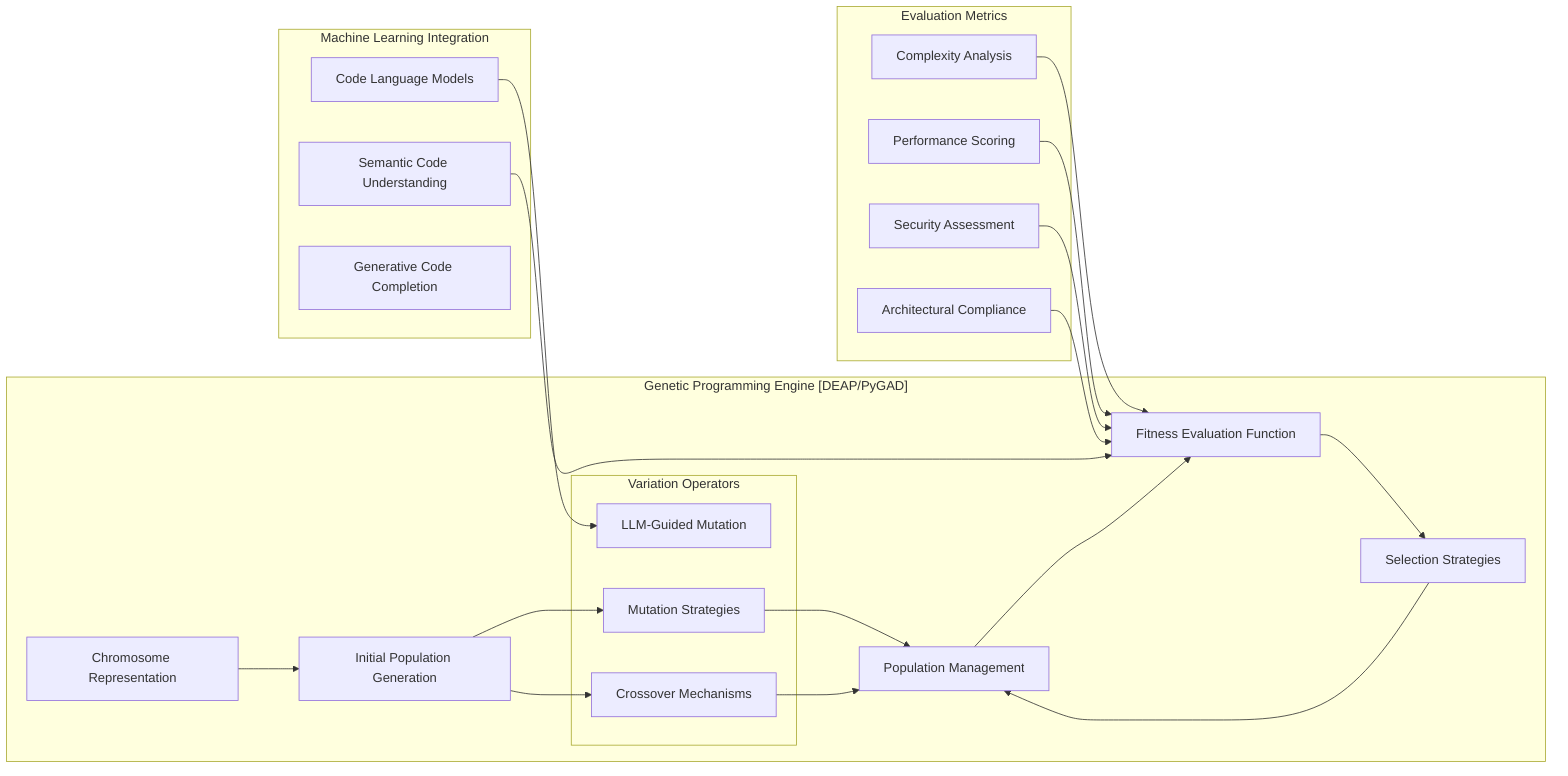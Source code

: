 graph LR
    subgraph "Genetic&nbsp;Programming&nbsp;Engine&nbsp;[DEAP/PyGAD]"
        A[Chromosome Representation]
        B[Initial Population Generation]
        
        subgraph "Variation Operators"
            C[Mutation Strategies]
            D[Crossover Mechanisms]
            E[LLM-Guided Mutation]
        end
        
        F[Fitness Evaluation Function]
        G[Selection Strategies]
        H[Population Management]
    end

    subgraph "Machine&nbsp;Learning&nbsp;Integration"
        I[Code Language Models]
        J[Semantic Code Understanding]
        K[Generative Code Completion]
    end

    subgraph "Evaluation&nbsp;Metrics"
        L[Complexity Analysis]
        M[Performance Scoring]
        N[Security Assessment]
        O[Architectural Compliance]
    end

    A --> B
    B --> C
    B --> D
    I --> E
    C & D --> H
    H --> F
    J --> F
    F --> G
    G --> H
    
    L & M & N & O --> F